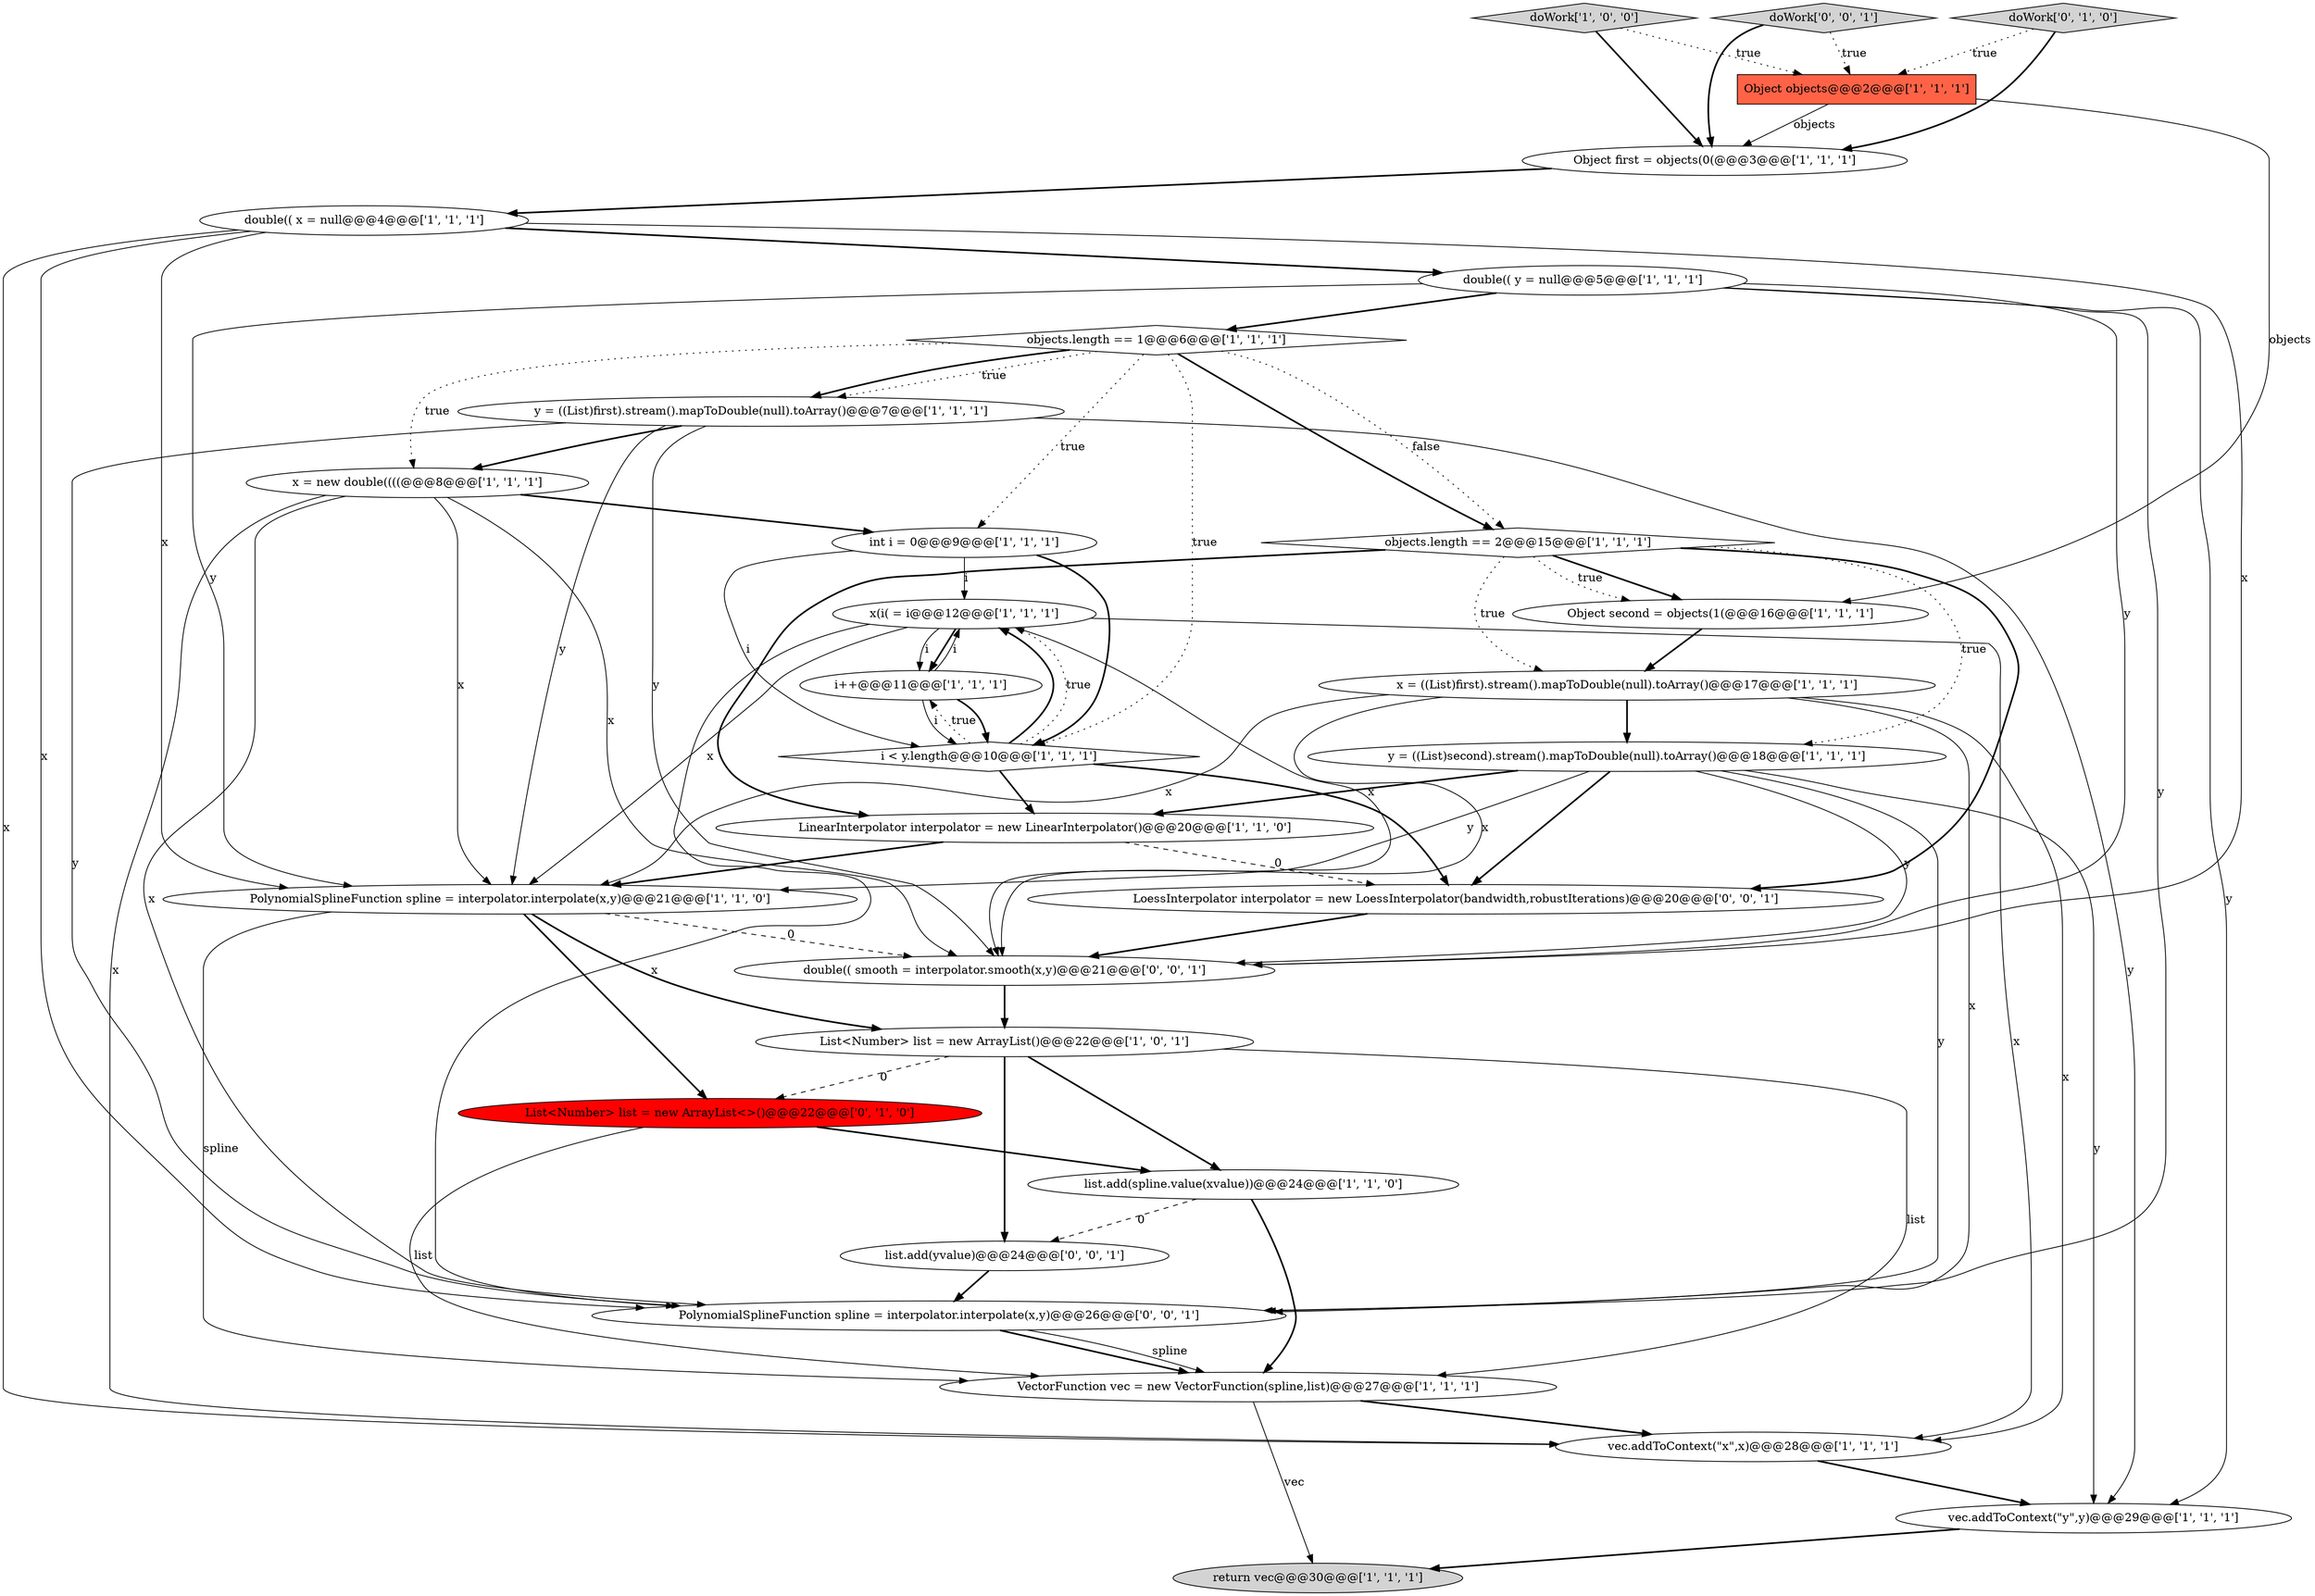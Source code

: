 digraph {
9 [style = filled, label = "int i = 0@@@9@@@['1', '1', '1']", fillcolor = white, shape = ellipse image = "AAA0AAABBB1BBB"];
10 [style = filled, label = "y = ((List)first).stream().mapToDouble(null).toArray()@@@7@@@['1', '1', '1']", fillcolor = white, shape = ellipse image = "AAA0AAABBB1BBB"];
21 [style = filled, label = "double(( y = null@@@5@@@['1', '1', '1']", fillcolor = white, shape = ellipse image = "AAA0AAABBB1BBB"];
3 [style = filled, label = "i++@@@11@@@['1', '1', '1']", fillcolor = white, shape = ellipse image = "AAA0AAABBB1BBB"];
24 [style = filled, label = "doWork['0', '1', '0']", fillcolor = lightgray, shape = diamond image = "AAA0AAABBB2BBB"];
5 [style = filled, label = "List<Number> list = new ArrayList()@@@22@@@['1', '0', '1']", fillcolor = white, shape = ellipse image = "AAA0AAABBB1BBB"];
11 [style = filled, label = "objects.length == 1@@@6@@@['1', '1', '1']", fillcolor = white, shape = diamond image = "AAA0AAABBB1BBB"];
13 [style = filled, label = "doWork['1', '0', '0']", fillcolor = lightgray, shape = diamond image = "AAA0AAABBB1BBB"];
30 [style = filled, label = "LoessInterpolator interpolator = new LoessInterpolator(bandwidth,robustIterations)@@@20@@@['0', '0', '1']", fillcolor = white, shape = ellipse image = "AAA0AAABBB3BBB"];
16 [style = filled, label = "return vec@@@30@@@['1', '1', '1']", fillcolor = lightgray, shape = ellipse image = "AAA0AAABBB1BBB"];
17 [style = filled, label = "double(( x = null@@@4@@@['1', '1', '1']", fillcolor = white, shape = ellipse image = "AAA0AAABBB1BBB"];
15 [style = filled, label = "objects.length == 2@@@15@@@['1', '1', '1']", fillcolor = white, shape = diamond image = "AAA0AAABBB1BBB"];
22 [style = filled, label = "x(i( = i@@@12@@@['1', '1', '1']", fillcolor = white, shape = ellipse image = "AAA0AAABBB1BBB"];
1 [style = filled, label = "vec.addToContext(\"x\",x)@@@28@@@['1', '1', '1']", fillcolor = white, shape = ellipse image = "AAA0AAABBB1BBB"];
23 [style = filled, label = "LinearInterpolator interpolator = new LinearInterpolator()@@@20@@@['1', '1', '0']", fillcolor = white, shape = ellipse image = "AAA0AAABBB1BBB"];
4 [style = filled, label = "x = ((List)first).stream().mapToDouble(null).toArray()@@@17@@@['1', '1', '1']", fillcolor = white, shape = ellipse image = "AAA0AAABBB1BBB"];
14 [style = filled, label = "Object first = objects(0(@@@3@@@['1', '1', '1']", fillcolor = white, shape = ellipse image = "AAA0AAABBB1BBB"];
19 [style = filled, label = "x = new double((((@@@8@@@['1', '1', '1']", fillcolor = white, shape = ellipse image = "AAA0AAABBB1BBB"];
29 [style = filled, label = "double(( smooth = interpolator.smooth(x,y)@@@21@@@['0', '0', '1']", fillcolor = white, shape = ellipse image = "AAA0AAABBB3BBB"];
8 [style = filled, label = "vec.addToContext(\"y\",y)@@@29@@@['1', '1', '1']", fillcolor = white, shape = ellipse image = "AAA0AAABBB1BBB"];
20 [style = filled, label = "list.add(spline.value(xvalue))@@@24@@@['1', '1', '0']", fillcolor = white, shape = ellipse image = "AAA0AAABBB1BBB"];
26 [style = filled, label = "list.add(yvalue)@@@24@@@['0', '0', '1']", fillcolor = white, shape = ellipse image = "AAA0AAABBB3BBB"];
28 [style = filled, label = "PolynomialSplineFunction spline = interpolator.interpolate(x,y)@@@26@@@['0', '0', '1']", fillcolor = white, shape = ellipse image = "AAA0AAABBB3BBB"];
25 [style = filled, label = "List<Number> list = new ArrayList<>()@@@22@@@['0', '1', '0']", fillcolor = red, shape = ellipse image = "AAA1AAABBB2BBB"];
0 [style = filled, label = "VectorFunction vec = new VectorFunction(spline,list)@@@27@@@['1', '1', '1']", fillcolor = white, shape = ellipse image = "AAA0AAABBB1BBB"];
7 [style = filled, label = "y = ((List)second).stream().mapToDouble(null).toArray()@@@18@@@['1', '1', '1']", fillcolor = white, shape = ellipse image = "AAA0AAABBB1BBB"];
2 [style = filled, label = "PolynomialSplineFunction spline = interpolator.interpolate(x,y)@@@21@@@['1', '1', '0']", fillcolor = white, shape = ellipse image = "AAA0AAABBB1BBB"];
6 [style = filled, label = "Object second = objects(1(@@@16@@@['1', '1', '1']", fillcolor = white, shape = ellipse image = "AAA0AAABBB1BBB"];
12 [style = filled, label = "i < y.length@@@10@@@['1', '1', '1']", fillcolor = white, shape = diamond image = "AAA0AAABBB1BBB"];
18 [style = filled, label = "Object objects@@@2@@@['1', '1', '1']", fillcolor = tomato, shape = box image = "AAA0AAABBB1BBB"];
27 [style = filled, label = "doWork['0', '0', '1']", fillcolor = lightgray, shape = diamond image = "AAA0AAABBB3BBB"];
8->16 [style = bold, label=""];
25->0 [style = solid, label="list"];
3->22 [style = solid, label="i"];
29->5 [style = bold, label=""];
4->29 [style = solid, label="x"];
5->20 [style = bold, label=""];
7->30 [style = bold, label=""];
22->28 [style = solid, label="x"];
10->8 [style = solid, label="y"];
17->28 [style = solid, label="x"];
10->19 [style = bold, label=""];
11->15 [style = dotted, label="false"];
20->0 [style = bold, label=""];
11->12 [style = dotted, label="true"];
14->17 [style = bold, label=""];
5->25 [style = dashed, label="0"];
15->7 [style = dotted, label="true"];
19->29 [style = solid, label="x"];
30->29 [style = bold, label=""];
22->29 [style = solid, label="x"];
28->0 [style = bold, label=""];
17->29 [style = solid, label="x"];
19->9 [style = bold, label=""];
21->2 [style = solid, label="y"];
21->29 [style = solid, label="y"];
22->3 [style = solid, label="i"];
26->28 [style = bold, label=""];
7->2 [style = solid, label="y"];
4->1 [style = solid, label="x"];
2->25 [style = bold, label=""];
27->18 [style = dotted, label="true"];
17->21 [style = bold, label=""];
13->14 [style = bold, label=""];
12->22 [style = bold, label=""];
20->26 [style = dashed, label="0"];
12->3 [style = dotted, label="true"];
11->10 [style = dotted, label="true"];
28->0 [style = solid, label="spline"];
10->28 [style = solid, label="y"];
4->2 [style = solid, label="x"];
6->4 [style = bold, label=""];
12->22 [style = dotted, label="true"];
22->1 [style = solid, label="x"];
21->11 [style = bold, label=""];
10->29 [style = solid, label="y"];
7->23 [style = bold, label=""];
0->16 [style = solid, label="vec"];
7->28 [style = solid, label="y"];
17->1 [style = solid, label="x"];
11->19 [style = dotted, label="true"];
17->2 [style = solid, label="x"];
7->8 [style = solid, label="y"];
21->8 [style = solid, label="y"];
24->18 [style = dotted, label="true"];
19->1 [style = solid, label="x"];
13->18 [style = dotted, label="true"];
1->8 [style = bold, label=""];
27->14 [style = bold, label=""];
5->26 [style = bold, label=""];
11->9 [style = dotted, label="true"];
3->12 [style = bold, label=""];
4->7 [style = bold, label=""];
3->12 [style = solid, label="i"];
25->20 [style = bold, label=""];
11->10 [style = bold, label=""];
0->1 [style = bold, label=""];
2->29 [style = dashed, label="0"];
5->0 [style = solid, label="list"];
9->12 [style = bold, label=""];
23->2 [style = bold, label=""];
2->5 [style = bold, label=""];
15->23 [style = bold, label=""];
9->22 [style = solid, label="i"];
18->6 [style = solid, label="objects"];
4->28 [style = solid, label="x"];
12->30 [style = bold, label=""];
15->6 [style = bold, label=""];
15->30 [style = bold, label=""];
18->14 [style = solid, label="objects"];
7->29 [style = solid, label="y"];
19->28 [style = solid, label="x"];
15->4 [style = dotted, label="true"];
11->15 [style = bold, label=""];
24->14 [style = bold, label=""];
22->3 [style = bold, label=""];
21->28 [style = solid, label="y"];
15->6 [style = dotted, label="true"];
22->2 [style = solid, label="x"];
23->30 [style = dashed, label="0"];
2->0 [style = solid, label="spline"];
12->23 [style = bold, label=""];
10->2 [style = solid, label="y"];
9->12 [style = solid, label="i"];
19->2 [style = solid, label="x"];
}
